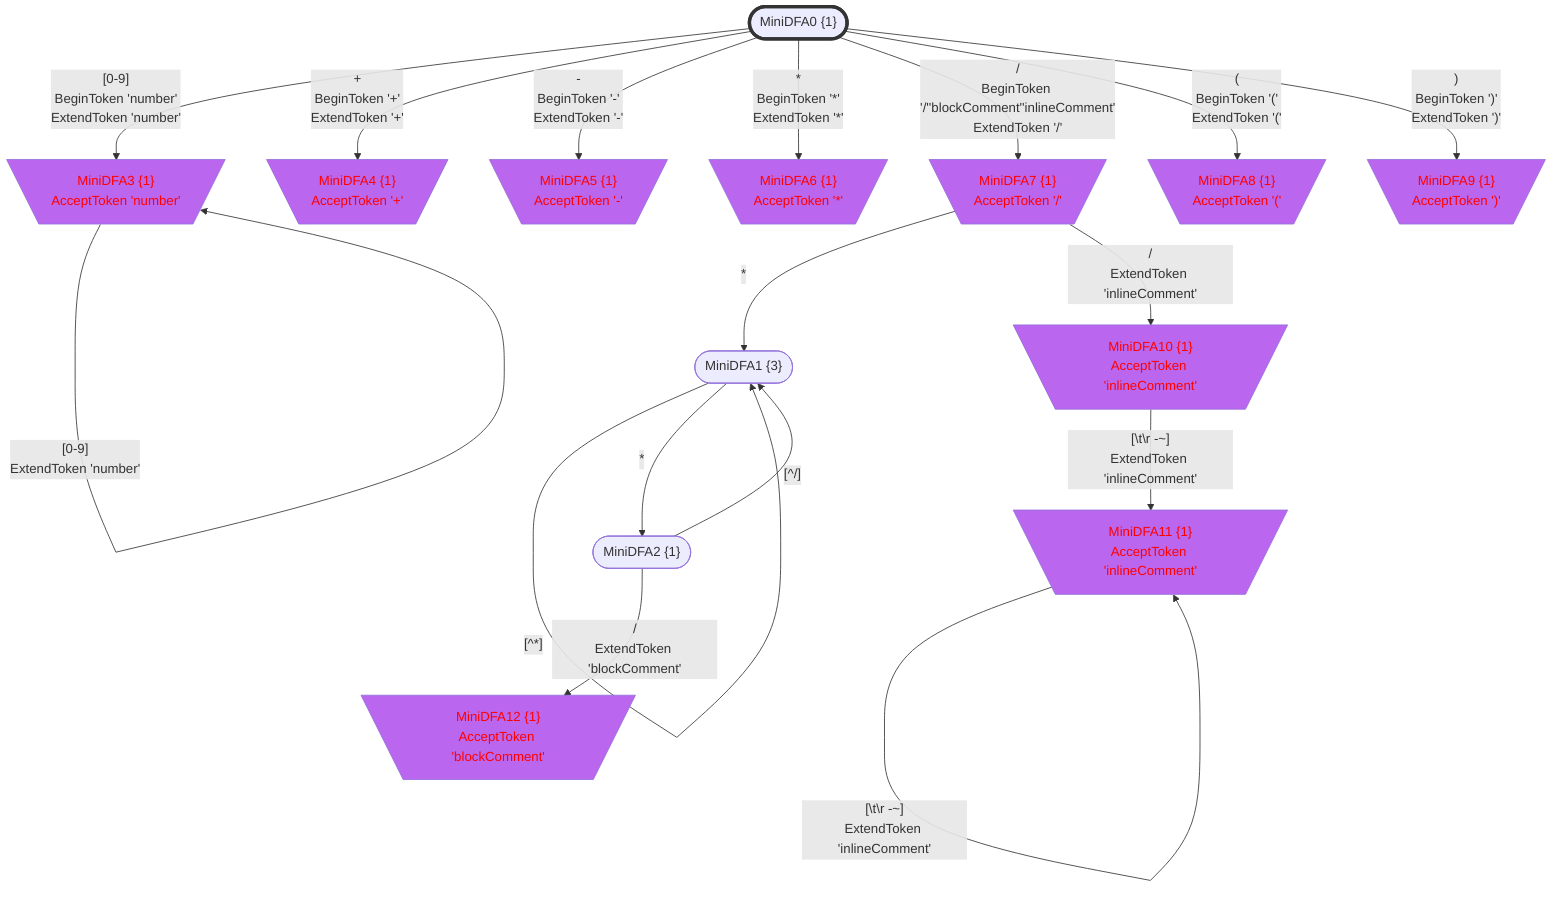 flowchart
classDef c0001 color:#FF0000;
classDef c0010 stroke-dasharray: 10 10;
classDef c0011 stroke-dasharray: 10 10,color:#FF0000;
classDef c0100 fill:#BB66EE;
classDef c0101 fill:#BB66EE,color:#FF0000;
classDef c0110 fill:#BB66EE,stroke-dasharray: 10 10;
classDef c0111 fill:#BB66EE,stroke-dasharray: 10 10,color:#FF0000;
classDef c1000 stroke:#333,stroke-width:4px;
classDef c1001 stroke:#333,stroke-width:4px,color:#FF0000;
classDef c1010 stroke:#333,stroke-width:4px,stroke-dasharray: 10 10;
classDef c1011 stroke:#333,stroke-width:4px,stroke-dasharray: 10 10,color:#FF0000;
classDef c1100 stroke:#333,stroke-width:4px,fill:#BB66EE;
classDef c1101 stroke:#333,stroke-width:4px,fill:#BB66EE,color:#FF0000;
classDef c1110 stroke:#333,stroke-width:4px,fill:#BB66EE,stroke-dasharray: 10 10;
classDef c1111 stroke:#333,stroke-width:4px,fill:#BB66EE,stroke-dasharray: 10 10,color:#FF0000;
MiniDFA0_1938844696(["MiniDFA0 {1}"])
class MiniDFA0_1938844696 c1000;
MiniDFA3_-536073564[\"MiniDFA3 {1}
AcceptToken 'number'"/]
class MiniDFA3_-536073564 c0101;
MiniDFA4_-1334831830[\"MiniDFA4 {1}
AcceptToken '+'"/]
class MiniDFA4_-1334831830 c0101;
MiniDFA5_935629358[\"MiniDFA5 {1}
AcceptToken '-'"/]
class MiniDFA5_935629358 c0101;
MiniDFA6_-115108059[\"MiniDFA6 {1}
AcceptToken '*'"/]
class MiniDFA6_-115108059 c0101;
MiniDFA7_264045022[\"MiniDFA7 {1}
AcceptToken '/'"/]
class MiniDFA7_264045022 c0101;
MiniDFA8_2053636133[\"MiniDFA8 {1}
AcceptToken '('"/]
class MiniDFA8_2053636133 c0101;
MiniDFA9_521877951[\"MiniDFA9 {1}
AcceptToken ')'"/]
class MiniDFA9_521877951 c0101;
MiniDFA1_-1908093477(["MiniDFA1 {3}"])
MiniDFA10_1096893112[\"MiniDFA10 {1}
AcceptToken 'inlineComment'"/]
class MiniDFA10_1096893112 c0101;
MiniDFA2_-1226756194(["MiniDFA2 {1}"])
MiniDFA11_-1136834600[\"MiniDFA11 {1}
AcceptToken 'inlineComment'"/]
class MiniDFA11_-1136834600 c0101;
MiniDFA12_1170201576[\"MiniDFA12 {1}
AcceptToken 'blockComment'"/]
class MiniDFA12_1170201576 c0101;
MiniDFA0_1938844696 -->|"[0-9]
BeginToken 'number'
ExtendToken 'number'"|MiniDFA3_-536073564
MiniDFA0_1938844696 -->|"+
BeginToken '+'
ExtendToken '+'"|MiniDFA4_-1334831830
MiniDFA0_1938844696 -->|"-
BeginToken '-'
ExtendToken '-'"|MiniDFA5_935629358
MiniDFA0_1938844696 -->|"*
BeginToken '*'
ExtendToken '*'"|MiniDFA6_-115108059
MiniDFA0_1938844696 -->|"/
BeginToken '/''blockComment''inlineComment'
ExtendToken '/'"|MiniDFA7_264045022
MiniDFA0_1938844696 -->|"(
BeginToken '('
ExtendToken '('"|MiniDFA8_2053636133
MiniDFA0_1938844696 -->|")
BeginToken ')'
ExtendToken ')'"|MiniDFA9_521877951
MiniDFA3_-536073564 -->|"[0-9]
ExtendToken 'number'"|MiniDFA3_-536073564
MiniDFA7_264045022 -->|"*"|MiniDFA1_-1908093477
MiniDFA7_264045022 -->|"/
ExtendToken 'inlineComment'"|MiniDFA10_1096893112
MiniDFA1_-1908093477 -->|"[^*]"|MiniDFA1_-1908093477
MiniDFA1_-1908093477 -->|"*"|MiniDFA2_-1226756194
MiniDFA10_1096893112 -->|"[#92;t#92;r#32;-~]
ExtendToken 'inlineComment'"|MiniDFA11_-1136834600
MiniDFA2_-1226756194 -->|"[^/]"|MiniDFA1_-1908093477
MiniDFA2_-1226756194 -->|"/
ExtendToken 'blockComment'"|MiniDFA12_1170201576
MiniDFA11_-1136834600 -->|"[#92;t#92;r#32;-~]
ExtendToken 'inlineComment'"|MiniDFA11_-1136834600